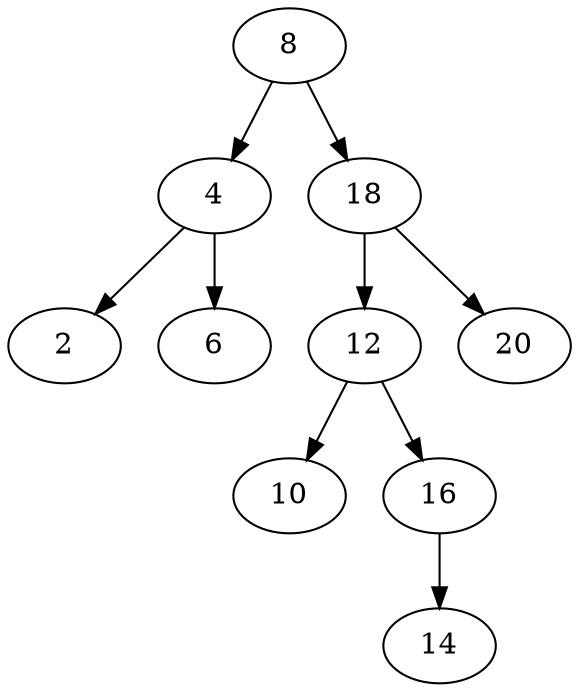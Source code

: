 digraph ArvoreBin {
	8;
	8 -> 4;
	8 -> 18;
	4;
	4 -> 2;
	4 -> 6;
	2;
	6;
	18;
	18 -> 12;
	18 -> 20;
	12;
	12 -> 10;
	12 -> 16;
	10;
	16;
	16 -> 14;
	14;
	20;
}
